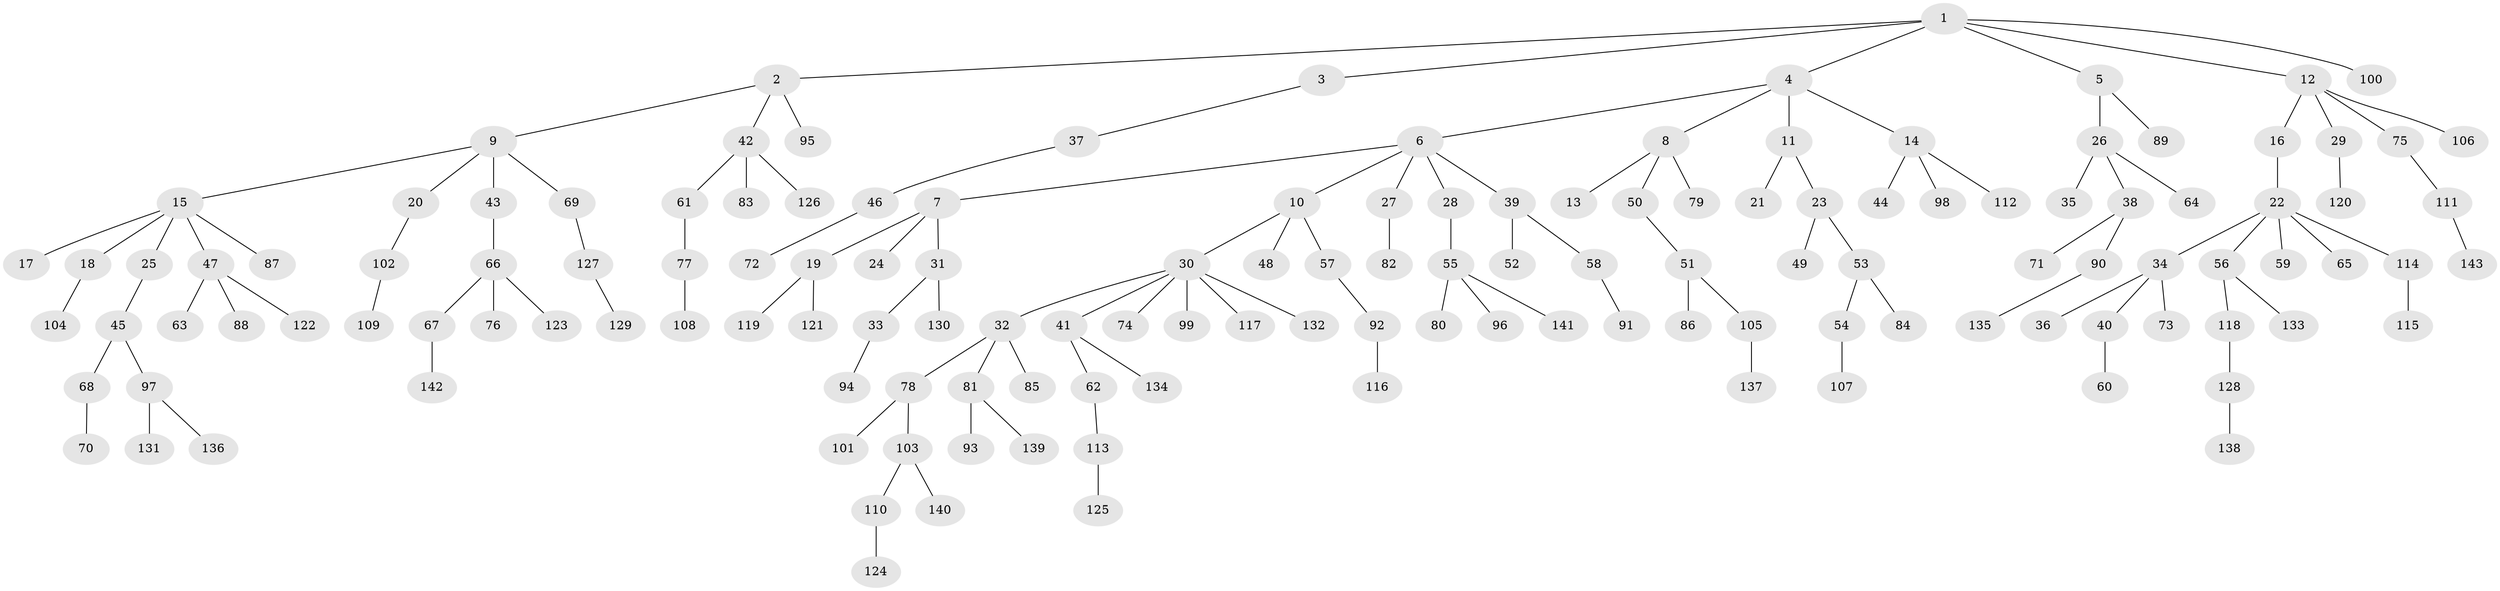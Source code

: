 // Generated by graph-tools (version 1.1) at 2025/50/03/09/25 03:50:16]
// undirected, 143 vertices, 142 edges
graph export_dot {
graph [start="1"]
  node [color=gray90,style=filled];
  1;
  2;
  3;
  4;
  5;
  6;
  7;
  8;
  9;
  10;
  11;
  12;
  13;
  14;
  15;
  16;
  17;
  18;
  19;
  20;
  21;
  22;
  23;
  24;
  25;
  26;
  27;
  28;
  29;
  30;
  31;
  32;
  33;
  34;
  35;
  36;
  37;
  38;
  39;
  40;
  41;
  42;
  43;
  44;
  45;
  46;
  47;
  48;
  49;
  50;
  51;
  52;
  53;
  54;
  55;
  56;
  57;
  58;
  59;
  60;
  61;
  62;
  63;
  64;
  65;
  66;
  67;
  68;
  69;
  70;
  71;
  72;
  73;
  74;
  75;
  76;
  77;
  78;
  79;
  80;
  81;
  82;
  83;
  84;
  85;
  86;
  87;
  88;
  89;
  90;
  91;
  92;
  93;
  94;
  95;
  96;
  97;
  98;
  99;
  100;
  101;
  102;
  103;
  104;
  105;
  106;
  107;
  108;
  109;
  110;
  111;
  112;
  113;
  114;
  115;
  116;
  117;
  118;
  119;
  120;
  121;
  122;
  123;
  124;
  125;
  126;
  127;
  128;
  129;
  130;
  131;
  132;
  133;
  134;
  135;
  136;
  137;
  138;
  139;
  140;
  141;
  142;
  143;
  1 -- 2;
  1 -- 3;
  1 -- 4;
  1 -- 5;
  1 -- 12;
  1 -- 100;
  2 -- 9;
  2 -- 42;
  2 -- 95;
  3 -- 37;
  4 -- 6;
  4 -- 8;
  4 -- 11;
  4 -- 14;
  5 -- 26;
  5 -- 89;
  6 -- 7;
  6 -- 10;
  6 -- 27;
  6 -- 28;
  6 -- 39;
  7 -- 19;
  7 -- 24;
  7 -- 31;
  8 -- 13;
  8 -- 50;
  8 -- 79;
  9 -- 15;
  9 -- 20;
  9 -- 43;
  9 -- 69;
  10 -- 30;
  10 -- 48;
  10 -- 57;
  11 -- 21;
  11 -- 23;
  12 -- 16;
  12 -- 29;
  12 -- 75;
  12 -- 106;
  14 -- 44;
  14 -- 98;
  14 -- 112;
  15 -- 17;
  15 -- 18;
  15 -- 25;
  15 -- 47;
  15 -- 87;
  16 -- 22;
  18 -- 104;
  19 -- 119;
  19 -- 121;
  20 -- 102;
  22 -- 34;
  22 -- 56;
  22 -- 59;
  22 -- 65;
  22 -- 114;
  23 -- 49;
  23 -- 53;
  25 -- 45;
  26 -- 35;
  26 -- 38;
  26 -- 64;
  27 -- 82;
  28 -- 55;
  29 -- 120;
  30 -- 32;
  30 -- 41;
  30 -- 74;
  30 -- 99;
  30 -- 117;
  30 -- 132;
  31 -- 33;
  31 -- 130;
  32 -- 78;
  32 -- 81;
  32 -- 85;
  33 -- 94;
  34 -- 36;
  34 -- 40;
  34 -- 73;
  37 -- 46;
  38 -- 71;
  38 -- 90;
  39 -- 52;
  39 -- 58;
  40 -- 60;
  41 -- 62;
  41 -- 134;
  42 -- 61;
  42 -- 83;
  42 -- 126;
  43 -- 66;
  45 -- 68;
  45 -- 97;
  46 -- 72;
  47 -- 63;
  47 -- 88;
  47 -- 122;
  50 -- 51;
  51 -- 86;
  51 -- 105;
  53 -- 54;
  53 -- 84;
  54 -- 107;
  55 -- 80;
  55 -- 96;
  55 -- 141;
  56 -- 118;
  56 -- 133;
  57 -- 92;
  58 -- 91;
  61 -- 77;
  62 -- 113;
  66 -- 67;
  66 -- 76;
  66 -- 123;
  67 -- 142;
  68 -- 70;
  69 -- 127;
  75 -- 111;
  77 -- 108;
  78 -- 101;
  78 -- 103;
  81 -- 93;
  81 -- 139;
  90 -- 135;
  92 -- 116;
  97 -- 131;
  97 -- 136;
  102 -- 109;
  103 -- 110;
  103 -- 140;
  105 -- 137;
  110 -- 124;
  111 -- 143;
  113 -- 125;
  114 -- 115;
  118 -- 128;
  127 -- 129;
  128 -- 138;
}
